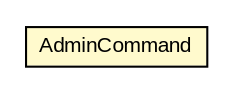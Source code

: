 #!/usr/local/bin/dot
#
# Class diagram 
# Generated by UMLGraph version R5_6-24-gf6e263 (http://www.umlgraph.org/)
#

digraph G {
	edge [fontname="arial",fontsize=10,labelfontname="arial",labelfontsize=10];
	node [fontname="arial",fontsize=10,shape=plaintext];
	nodesep=0.25;
	ranksep=0.5;
	// org.miloss.fgsms.osagent.callbacks.AdminCommand
	c117730 [label=<<table title="org.miloss.fgsms.osagent.callbacks.AdminCommand" border="0" cellborder="1" cellspacing="0" cellpadding="2" port="p" bgcolor="lemonChiffon" href="./AdminCommand.html">
		<tr><td><table border="0" cellspacing="0" cellpadding="1">
<tr><td align="center" balign="center"> AdminCommand </td></tr>
		</table></td></tr>
		</table>>, URL="./AdminCommand.html", fontname="arial", fontcolor="black", fontsize=10.0];
}

